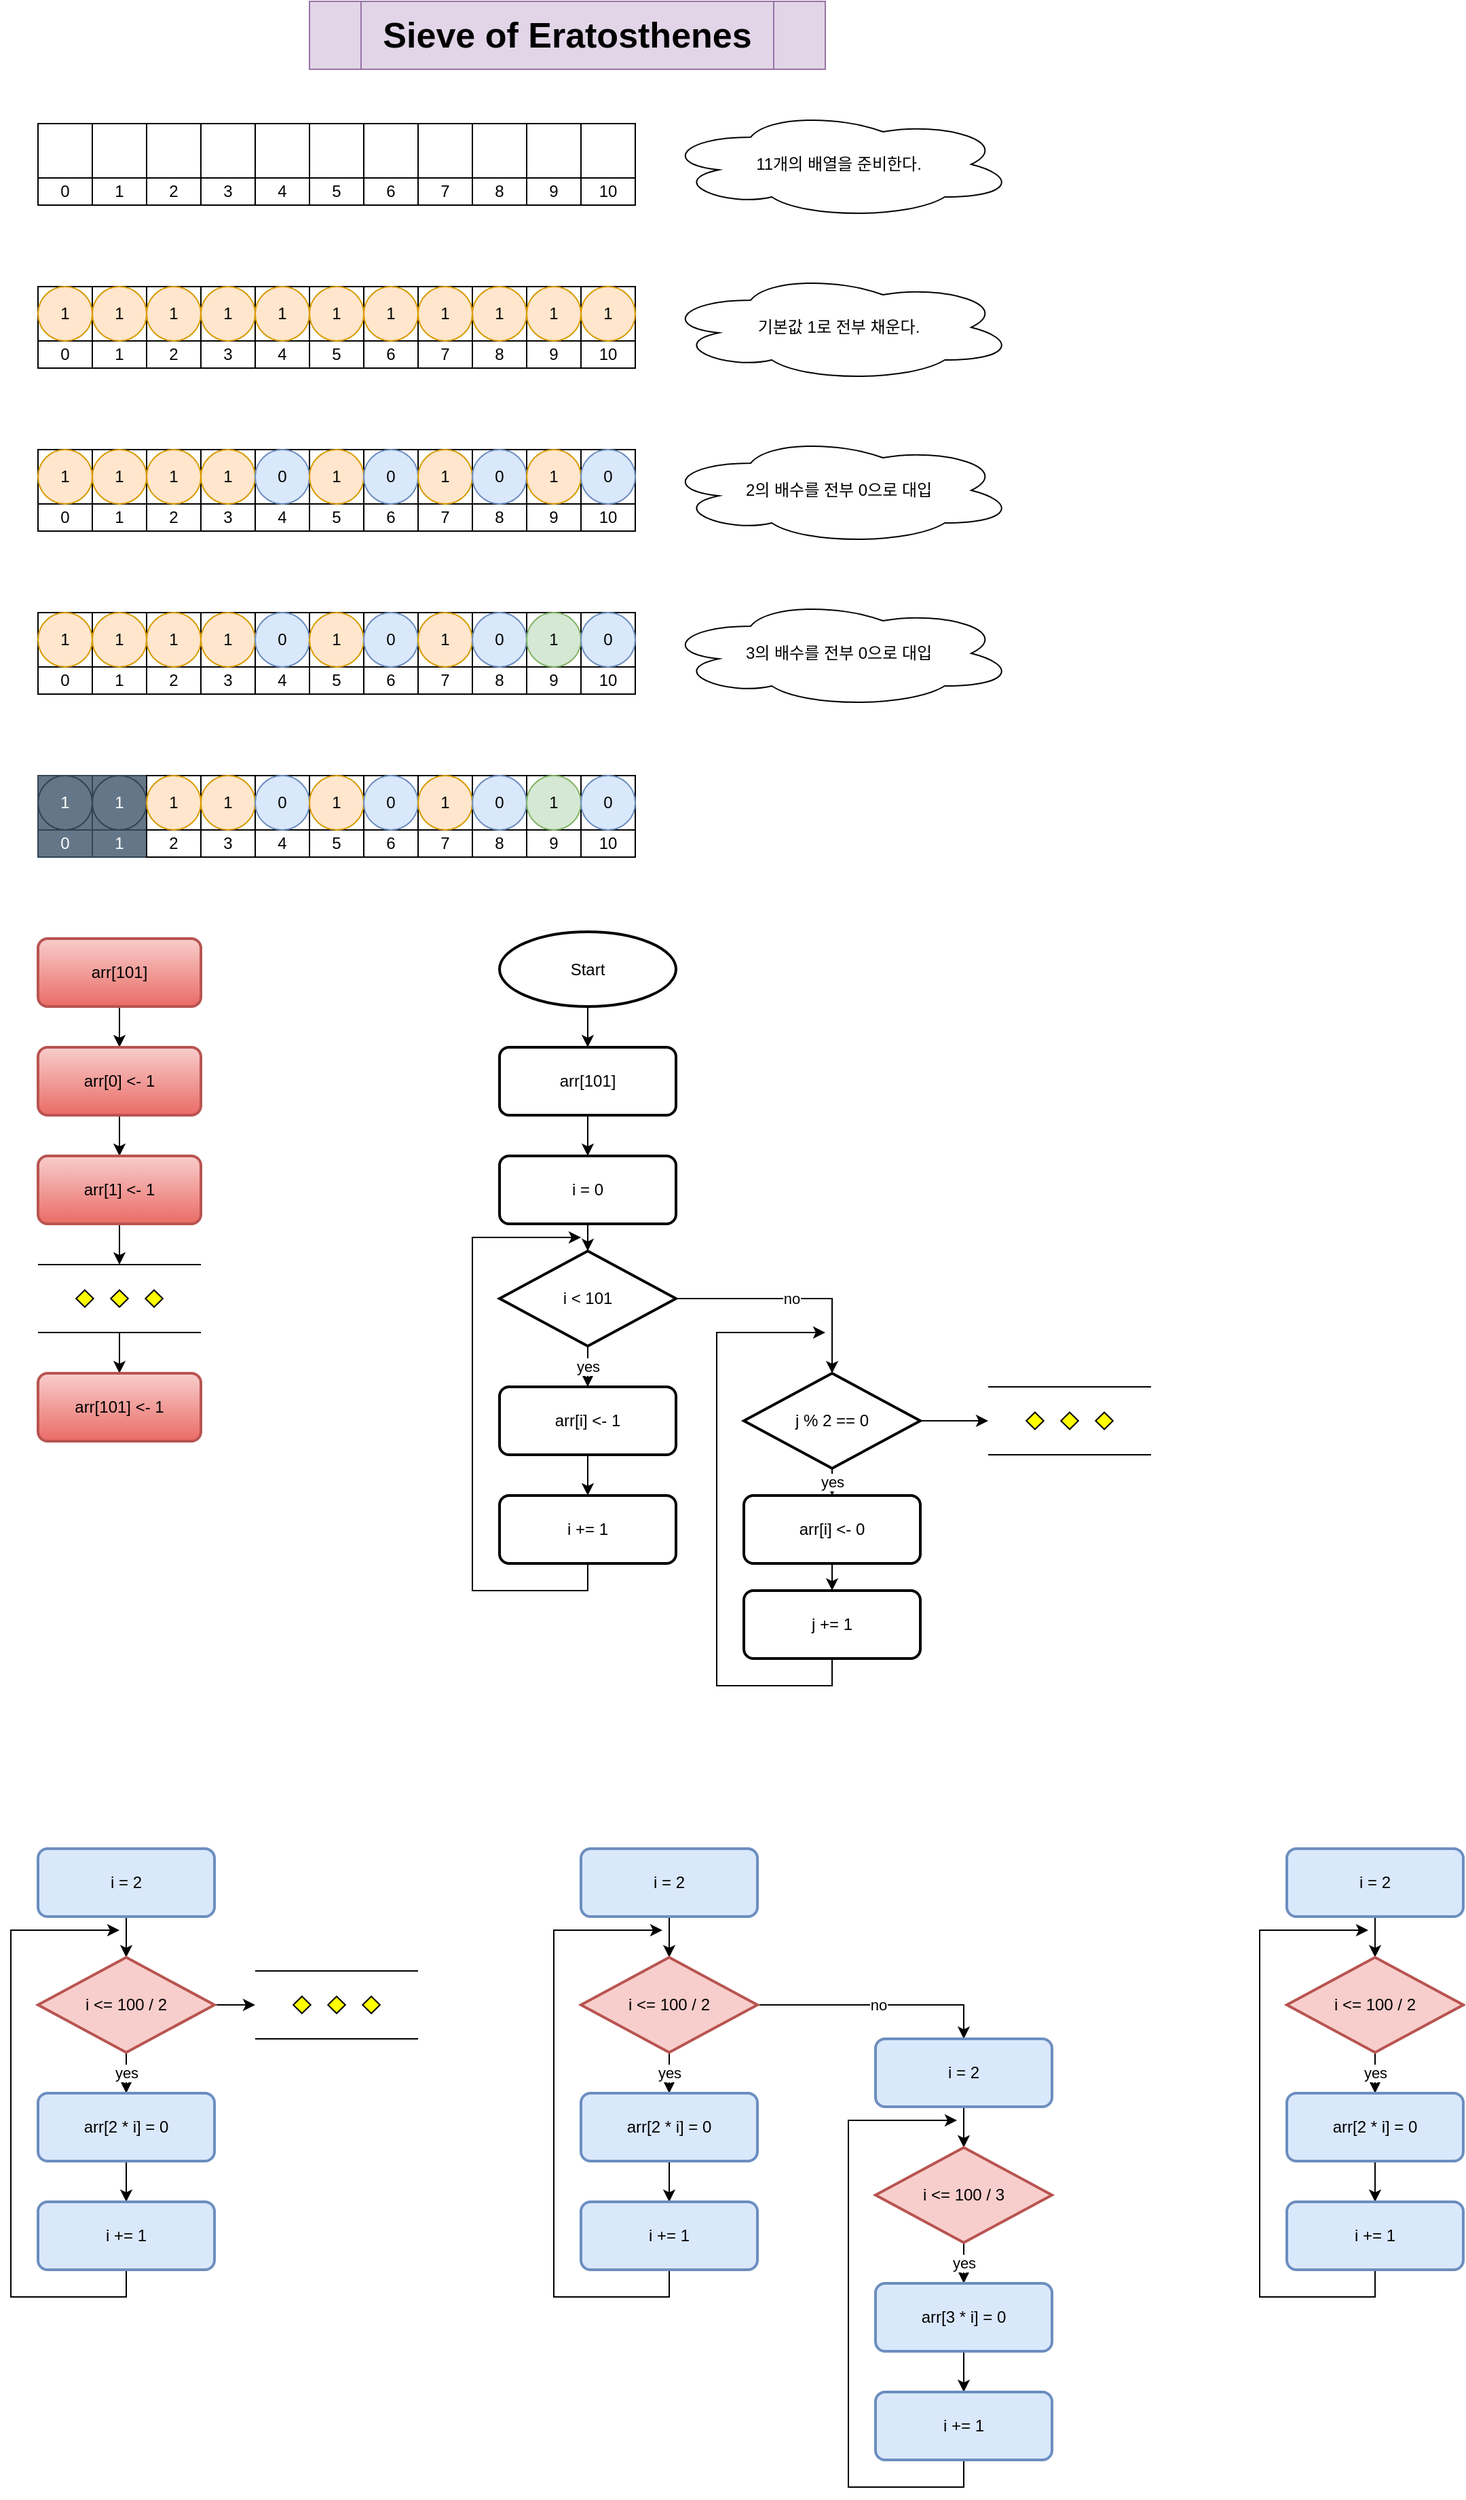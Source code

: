 <mxfile version="13.9.9" type="device"><diagram id="VIHYgK6AZDCqvZRYGjN4" name="페이지-1"><mxGraphModel dx="1086" dy="806" grid="1" gridSize="10" guides="1" tooltips="1" connect="1" arrows="1" fold="1" page="1" pageScale="1" pageWidth="827" pageHeight="1169" math="0" shadow="0"><root><mxCell id="0"/><mxCell id="1" parent="0"/><mxCell id="qCSd7nlvU37HvuMlZ5gR-1" value="" style="whiteSpace=wrap;html=1;aspect=fixed;rounded=0;sketch=0;" vertex="1" parent="1"><mxGeometry x="80" y="240" width="40" height="40" as="geometry"/></mxCell><mxCell id="qCSd7nlvU37HvuMlZ5gR-2" value="" style="whiteSpace=wrap;html=1;aspect=fixed;rounded=0;sketch=0;" vertex="1" parent="1"><mxGeometry x="120" y="240" width="40" height="40" as="geometry"/></mxCell><mxCell id="qCSd7nlvU37HvuMlZ5gR-3" value="" style="whiteSpace=wrap;html=1;aspect=fixed;rounded=0;sketch=0;" vertex="1" parent="1"><mxGeometry x="160" y="240" width="40" height="40" as="geometry"/></mxCell><mxCell id="qCSd7nlvU37HvuMlZ5gR-4" value="" style="whiteSpace=wrap;html=1;aspect=fixed;rounded=0;sketch=0;" vertex="1" parent="1"><mxGeometry x="200" y="240" width="40" height="40" as="geometry"/></mxCell><mxCell id="qCSd7nlvU37HvuMlZ5gR-5" value="" style="whiteSpace=wrap;html=1;aspect=fixed;rounded=0;sketch=0;" vertex="1" parent="1"><mxGeometry x="240" y="240" width="40" height="40" as="geometry"/></mxCell><mxCell id="qCSd7nlvU37HvuMlZ5gR-6" value="0" style="rounded=0;whiteSpace=wrap;html=1;sketch=0;" vertex="1" parent="1"><mxGeometry x="80" y="280" width="40" height="20" as="geometry"/></mxCell><mxCell id="qCSd7nlvU37HvuMlZ5gR-7" value="1" style="rounded=0;whiteSpace=wrap;html=1;sketch=0;" vertex="1" parent="1"><mxGeometry x="120" y="280" width="40" height="20" as="geometry"/></mxCell><mxCell id="qCSd7nlvU37HvuMlZ5gR-8" value="2" style="rounded=0;whiteSpace=wrap;html=1;sketch=0;" vertex="1" parent="1"><mxGeometry x="160" y="280" width="40" height="20" as="geometry"/></mxCell><mxCell id="qCSd7nlvU37HvuMlZ5gR-9" value="3" style="rounded=0;whiteSpace=wrap;html=1;sketch=0;" vertex="1" parent="1"><mxGeometry x="200" y="280" width="40" height="20" as="geometry"/></mxCell><mxCell id="qCSd7nlvU37HvuMlZ5gR-10" value="4" style="rounded=0;whiteSpace=wrap;html=1;sketch=0;" vertex="1" parent="1"><mxGeometry x="240" y="280" width="40" height="20" as="geometry"/></mxCell><mxCell id="qCSd7nlvU37HvuMlZ5gR-16" value="Sieve of Eratosthenes" style="shape=process;whiteSpace=wrap;html=1;backgroundOutline=1;fontStyle=1;fontSize=26;fillColor=#e1d5e7;strokeColor=#9673a6;" vertex="1" parent="1"><mxGeometry x="280" y="30" width="380" height="50" as="geometry"/></mxCell><mxCell id="qCSd7nlvU37HvuMlZ5gR-17" value="" style="whiteSpace=wrap;html=1;aspect=fixed;rounded=0;sketch=0;" vertex="1" parent="1"><mxGeometry x="280" y="240" width="40" height="40" as="geometry"/></mxCell><mxCell id="qCSd7nlvU37HvuMlZ5gR-18" value="" style="whiteSpace=wrap;html=1;aspect=fixed;rounded=0;sketch=0;" vertex="1" parent="1"><mxGeometry x="320" y="240" width="40" height="40" as="geometry"/></mxCell><mxCell id="qCSd7nlvU37HvuMlZ5gR-19" value="5" style="rounded=0;whiteSpace=wrap;html=1;sketch=0;" vertex="1" parent="1"><mxGeometry x="280" y="280" width="40" height="20" as="geometry"/></mxCell><mxCell id="qCSd7nlvU37HvuMlZ5gR-20" value="6" style="rounded=0;whiteSpace=wrap;html=1;sketch=0;" vertex="1" parent="1"><mxGeometry x="320" y="280" width="40" height="20" as="geometry"/></mxCell><mxCell id="qCSd7nlvU37HvuMlZ5gR-23" value="" style="whiteSpace=wrap;html=1;aspect=fixed;rounded=0;sketch=0;" vertex="1" parent="1"><mxGeometry x="360" y="240" width="40" height="40" as="geometry"/></mxCell><mxCell id="qCSd7nlvU37HvuMlZ5gR-24" value="" style="whiteSpace=wrap;html=1;aspect=fixed;rounded=0;sketch=0;" vertex="1" parent="1"><mxGeometry x="400" y="240" width="40" height="40" as="geometry"/></mxCell><mxCell id="qCSd7nlvU37HvuMlZ5gR-25" value="7" style="rounded=0;whiteSpace=wrap;html=1;sketch=0;" vertex="1" parent="1"><mxGeometry x="360" y="280" width="40" height="20" as="geometry"/></mxCell><mxCell id="qCSd7nlvU37HvuMlZ5gR-26" value="8" style="rounded=0;whiteSpace=wrap;html=1;sketch=0;" vertex="1" parent="1"><mxGeometry x="400" y="280" width="40" height="20" as="geometry"/></mxCell><mxCell id="qCSd7nlvU37HvuMlZ5gR-29" value="" style="whiteSpace=wrap;html=1;aspect=fixed;rounded=0;sketch=0;" vertex="1" parent="1"><mxGeometry x="440" y="240" width="40" height="40" as="geometry"/></mxCell><mxCell id="qCSd7nlvU37HvuMlZ5gR-30" value="" style="whiteSpace=wrap;html=1;aspect=fixed;rounded=0;sketch=0;" vertex="1" parent="1"><mxGeometry x="480" y="240" width="40" height="40" as="geometry"/></mxCell><mxCell id="qCSd7nlvU37HvuMlZ5gR-31" value="9" style="rounded=0;whiteSpace=wrap;html=1;sketch=0;" vertex="1" parent="1"><mxGeometry x="440" y="280" width="40" height="20" as="geometry"/></mxCell><mxCell id="qCSd7nlvU37HvuMlZ5gR-32" value="10" style="rounded=0;whiteSpace=wrap;html=1;sketch=0;" vertex="1" parent="1"><mxGeometry x="480" y="280" width="40" height="20" as="geometry"/></mxCell><mxCell id="qCSd7nlvU37HvuMlZ5gR-34" value="1" style="ellipse;whiteSpace=wrap;html=1;aspect=fixed;rounded=0;sketch=0;fillColor=#ffe6cc;strokeColor=#d79b00;" vertex="1" parent="1"><mxGeometry x="80" y="240" width="40" height="40" as="geometry"/></mxCell><mxCell id="qCSd7nlvU37HvuMlZ5gR-35" value="1" style="ellipse;whiteSpace=wrap;html=1;aspect=fixed;rounded=0;sketch=0;fillColor=#ffe6cc;strokeColor=#d79b00;" vertex="1" parent="1"><mxGeometry x="120" y="240" width="40" height="40" as="geometry"/></mxCell><mxCell id="qCSd7nlvU37HvuMlZ5gR-36" value="1" style="ellipse;whiteSpace=wrap;html=1;aspect=fixed;rounded=0;sketch=0;fillColor=#ffe6cc;strokeColor=#d79b00;" vertex="1" parent="1"><mxGeometry x="160" y="240" width="40" height="40" as="geometry"/></mxCell><mxCell id="qCSd7nlvU37HvuMlZ5gR-37" value="1" style="ellipse;whiteSpace=wrap;html=1;aspect=fixed;rounded=0;sketch=0;fillColor=#ffe6cc;strokeColor=#d79b00;" vertex="1" parent="1"><mxGeometry x="200" y="240" width="40" height="40" as="geometry"/></mxCell><mxCell id="qCSd7nlvU37HvuMlZ5gR-42" value="1" style="ellipse;whiteSpace=wrap;html=1;aspect=fixed;rounded=0;sketch=0;fillColor=#ffe6cc;strokeColor=#d79b00;" vertex="1" parent="1"><mxGeometry x="240" y="240" width="40" height="40" as="geometry"/></mxCell><mxCell id="qCSd7nlvU37HvuMlZ5gR-43" value="1" style="ellipse;whiteSpace=wrap;html=1;aspect=fixed;rounded=0;sketch=0;fillColor=#ffe6cc;strokeColor=#d79b00;" vertex="1" parent="1"><mxGeometry x="280" y="240" width="40" height="40" as="geometry"/></mxCell><mxCell id="qCSd7nlvU37HvuMlZ5gR-44" value="1" style="ellipse;whiteSpace=wrap;html=1;aspect=fixed;rounded=0;sketch=0;fillColor=#ffe6cc;strokeColor=#d79b00;" vertex="1" parent="1"><mxGeometry x="320" y="240" width="40" height="40" as="geometry"/></mxCell><mxCell id="qCSd7nlvU37HvuMlZ5gR-45" value="1" style="ellipse;whiteSpace=wrap;html=1;aspect=fixed;rounded=0;sketch=0;fillColor=#ffe6cc;strokeColor=#d79b00;" vertex="1" parent="1"><mxGeometry x="360" y="240" width="40" height="40" as="geometry"/></mxCell><mxCell id="qCSd7nlvU37HvuMlZ5gR-46" value="1" style="ellipse;whiteSpace=wrap;html=1;aspect=fixed;rounded=0;sketch=0;fillColor=#ffe6cc;strokeColor=#d79b00;" vertex="1" parent="1"><mxGeometry x="400" y="240" width="40" height="40" as="geometry"/></mxCell><mxCell id="qCSd7nlvU37HvuMlZ5gR-47" value="1" style="ellipse;whiteSpace=wrap;html=1;aspect=fixed;rounded=0;sketch=0;fillColor=#ffe6cc;strokeColor=#d79b00;" vertex="1" parent="1"><mxGeometry x="440" y="240" width="40" height="40" as="geometry"/></mxCell><mxCell id="qCSd7nlvU37HvuMlZ5gR-48" value="1" style="ellipse;whiteSpace=wrap;html=1;aspect=fixed;rounded=0;sketch=0;fillColor=#ffe6cc;strokeColor=#d79b00;" vertex="1" parent="1"><mxGeometry x="480" y="240" width="40" height="40" as="geometry"/></mxCell><mxCell id="qCSd7nlvU37HvuMlZ5gR-82" value="" style="group" vertex="1" connectable="0" parent="1"><mxGeometry x="80" y="120" width="440" height="60" as="geometry"/></mxCell><mxCell id="qCSd7nlvU37HvuMlZ5gR-60" value="" style="whiteSpace=wrap;html=1;aspect=fixed;rounded=0;sketch=0;" vertex="1" parent="qCSd7nlvU37HvuMlZ5gR-82"><mxGeometry width="40" height="40" as="geometry"/></mxCell><mxCell id="qCSd7nlvU37HvuMlZ5gR-61" value="" style="whiteSpace=wrap;html=1;aspect=fixed;rounded=0;sketch=0;" vertex="1" parent="qCSd7nlvU37HvuMlZ5gR-82"><mxGeometry x="40" width="40" height="40" as="geometry"/></mxCell><mxCell id="qCSd7nlvU37HvuMlZ5gR-62" value="" style="whiteSpace=wrap;html=1;aspect=fixed;rounded=0;sketch=0;" vertex="1" parent="qCSd7nlvU37HvuMlZ5gR-82"><mxGeometry x="80" width="40" height="40" as="geometry"/></mxCell><mxCell id="qCSd7nlvU37HvuMlZ5gR-63" value="" style="whiteSpace=wrap;html=1;aspect=fixed;rounded=0;sketch=0;" vertex="1" parent="qCSd7nlvU37HvuMlZ5gR-82"><mxGeometry x="120" width="40" height="40" as="geometry"/></mxCell><mxCell id="qCSd7nlvU37HvuMlZ5gR-64" value="" style="whiteSpace=wrap;html=1;aspect=fixed;rounded=0;sketch=0;" vertex="1" parent="qCSd7nlvU37HvuMlZ5gR-82"><mxGeometry x="160" width="40" height="40" as="geometry"/></mxCell><mxCell id="qCSd7nlvU37HvuMlZ5gR-65" value="0" style="rounded=0;whiteSpace=wrap;html=1;sketch=0;" vertex="1" parent="qCSd7nlvU37HvuMlZ5gR-82"><mxGeometry y="40" width="40" height="20" as="geometry"/></mxCell><mxCell id="qCSd7nlvU37HvuMlZ5gR-66" value="1" style="rounded=0;whiteSpace=wrap;html=1;sketch=0;" vertex="1" parent="qCSd7nlvU37HvuMlZ5gR-82"><mxGeometry x="40" y="40" width="40" height="20" as="geometry"/></mxCell><mxCell id="qCSd7nlvU37HvuMlZ5gR-67" value="2" style="rounded=0;whiteSpace=wrap;html=1;sketch=0;" vertex="1" parent="qCSd7nlvU37HvuMlZ5gR-82"><mxGeometry x="80" y="40" width="40" height="20" as="geometry"/></mxCell><mxCell id="qCSd7nlvU37HvuMlZ5gR-68" value="3" style="rounded=0;whiteSpace=wrap;html=1;sketch=0;" vertex="1" parent="qCSd7nlvU37HvuMlZ5gR-82"><mxGeometry x="120" y="40" width="40" height="20" as="geometry"/></mxCell><mxCell id="qCSd7nlvU37HvuMlZ5gR-69" value="4" style="rounded=0;whiteSpace=wrap;html=1;sketch=0;" vertex="1" parent="qCSd7nlvU37HvuMlZ5gR-82"><mxGeometry x="160" y="40" width="40" height="20" as="geometry"/></mxCell><mxCell id="qCSd7nlvU37HvuMlZ5gR-70" value="" style="whiteSpace=wrap;html=1;aspect=fixed;rounded=0;sketch=0;" vertex="1" parent="qCSd7nlvU37HvuMlZ5gR-82"><mxGeometry x="200" width="40" height="40" as="geometry"/></mxCell><mxCell id="qCSd7nlvU37HvuMlZ5gR-71" value="" style="whiteSpace=wrap;html=1;aspect=fixed;rounded=0;sketch=0;" vertex="1" parent="qCSd7nlvU37HvuMlZ5gR-82"><mxGeometry x="240" width="40" height="40" as="geometry"/></mxCell><mxCell id="qCSd7nlvU37HvuMlZ5gR-72" value="5" style="rounded=0;whiteSpace=wrap;html=1;sketch=0;" vertex="1" parent="qCSd7nlvU37HvuMlZ5gR-82"><mxGeometry x="200" y="40" width="40" height="20" as="geometry"/></mxCell><mxCell id="qCSd7nlvU37HvuMlZ5gR-73" value="6" style="rounded=0;whiteSpace=wrap;html=1;sketch=0;" vertex="1" parent="qCSd7nlvU37HvuMlZ5gR-82"><mxGeometry x="240" y="40" width="40" height="20" as="geometry"/></mxCell><mxCell id="qCSd7nlvU37HvuMlZ5gR-74" value="" style="whiteSpace=wrap;html=1;aspect=fixed;rounded=0;sketch=0;" vertex="1" parent="qCSd7nlvU37HvuMlZ5gR-82"><mxGeometry x="280" width="40" height="40" as="geometry"/></mxCell><mxCell id="qCSd7nlvU37HvuMlZ5gR-75" value="" style="whiteSpace=wrap;html=1;aspect=fixed;rounded=0;sketch=0;" vertex="1" parent="qCSd7nlvU37HvuMlZ5gR-82"><mxGeometry x="320" width="40" height="40" as="geometry"/></mxCell><mxCell id="qCSd7nlvU37HvuMlZ5gR-76" value="7" style="rounded=0;whiteSpace=wrap;html=1;sketch=0;" vertex="1" parent="qCSd7nlvU37HvuMlZ5gR-82"><mxGeometry x="280" y="40" width="40" height="20" as="geometry"/></mxCell><mxCell id="qCSd7nlvU37HvuMlZ5gR-77" value="8" style="rounded=0;whiteSpace=wrap;html=1;sketch=0;" vertex="1" parent="qCSd7nlvU37HvuMlZ5gR-82"><mxGeometry x="320" y="40" width="40" height="20" as="geometry"/></mxCell><mxCell id="qCSd7nlvU37HvuMlZ5gR-78" value="" style="whiteSpace=wrap;html=1;aspect=fixed;rounded=0;sketch=0;" vertex="1" parent="qCSd7nlvU37HvuMlZ5gR-82"><mxGeometry x="360" width="40" height="40" as="geometry"/></mxCell><mxCell id="qCSd7nlvU37HvuMlZ5gR-79" value="" style="whiteSpace=wrap;html=1;aspect=fixed;rounded=0;sketch=0;" vertex="1" parent="qCSd7nlvU37HvuMlZ5gR-82"><mxGeometry x="400" width="40" height="40" as="geometry"/></mxCell><mxCell id="qCSd7nlvU37HvuMlZ5gR-80" value="9" style="rounded=0;whiteSpace=wrap;html=1;sketch=0;" vertex="1" parent="qCSd7nlvU37HvuMlZ5gR-82"><mxGeometry x="360" y="40" width="40" height="20" as="geometry"/></mxCell><mxCell id="qCSd7nlvU37HvuMlZ5gR-81" value="10" style="rounded=0;whiteSpace=wrap;html=1;sketch=0;" vertex="1" parent="qCSd7nlvU37HvuMlZ5gR-82"><mxGeometry x="400" y="40" width="40" height="20" as="geometry"/></mxCell><mxCell id="qCSd7nlvU37HvuMlZ5gR-83" value="" style="whiteSpace=wrap;html=1;aspect=fixed;rounded=0;sketch=0;" vertex="1" parent="1"><mxGeometry x="80" y="360" width="40" height="40" as="geometry"/></mxCell><mxCell id="qCSd7nlvU37HvuMlZ5gR-84" value="" style="whiteSpace=wrap;html=1;aspect=fixed;rounded=0;sketch=0;" vertex="1" parent="1"><mxGeometry x="120" y="360" width="40" height="40" as="geometry"/></mxCell><mxCell id="qCSd7nlvU37HvuMlZ5gR-85" value="" style="whiteSpace=wrap;html=1;aspect=fixed;rounded=0;sketch=0;" vertex="1" parent="1"><mxGeometry x="160" y="360" width="40" height="40" as="geometry"/></mxCell><mxCell id="qCSd7nlvU37HvuMlZ5gR-86" value="" style="whiteSpace=wrap;html=1;aspect=fixed;rounded=0;sketch=0;" vertex="1" parent="1"><mxGeometry x="200" y="360" width="40" height="40" as="geometry"/></mxCell><mxCell id="qCSd7nlvU37HvuMlZ5gR-87" value="" style="whiteSpace=wrap;html=1;aspect=fixed;rounded=0;sketch=0;" vertex="1" parent="1"><mxGeometry x="240" y="360" width="40" height="40" as="geometry"/></mxCell><mxCell id="qCSd7nlvU37HvuMlZ5gR-88" value="0" style="rounded=0;whiteSpace=wrap;html=1;sketch=0;" vertex="1" parent="1"><mxGeometry x="80" y="400" width="40" height="20" as="geometry"/></mxCell><mxCell id="qCSd7nlvU37HvuMlZ5gR-89" value="1" style="rounded=0;whiteSpace=wrap;html=1;sketch=0;" vertex="1" parent="1"><mxGeometry x="120" y="400" width="40" height="20" as="geometry"/></mxCell><mxCell id="qCSd7nlvU37HvuMlZ5gR-90" value="2" style="rounded=0;whiteSpace=wrap;html=1;sketch=0;" vertex="1" parent="1"><mxGeometry x="160" y="400" width="40" height="20" as="geometry"/></mxCell><mxCell id="qCSd7nlvU37HvuMlZ5gR-91" value="3" style="rounded=0;whiteSpace=wrap;html=1;sketch=0;" vertex="1" parent="1"><mxGeometry x="200" y="400" width="40" height="20" as="geometry"/></mxCell><mxCell id="qCSd7nlvU37HvuMlZ5gR-92" value="4" style="rounded=0;whiteSpace=wrap;html=1;sketch=0;" vertex="1" parent="1"><mxGeometry x="240" y="400" width="40" height="20" as="geometry"/></mxCell><mxCell id="qCSd7nlvU37HvuMlZ5gR-93" value="" style="whiteSpace=wrap;html=1;aspect=fixed;rounded=0;sketch=0;" vertex="1" parent="1"><mxGeometry x="280" y="360" width="40" height="40" as="geometry"/></mxCell><mxCell id="qCSd7nlvU37HvuMlZ5gR-94" value="" style="whiteSpace=wrap;html=1;aspect=fixed;rounded=0;sketch=0;" vertex="1" parent="1"><mxGeometry x="320" y="360" width="40" height="40" as="geometry"/></mxCell><mxCell id="qCSd7nlvU37HvuMlZ5gR-95" value="5" style="rounded=0;whiteSpace=wrap;html=1;sketch=0;" vertex="1" parent="1"><mxGeometry x="280" y="400" width="40" height="20" as="geometry"/></mxCell><mxCell id="qCSd7nlvU37HvuMlZ5gR-96" value="6" style="rounded=0;whiteSpace=wrap;html=1;sketch=0;" vertex="1" parent="1"><mxGeometry x="320" y="400" width="40" height="20" as="geometry"/></mxCell><mxCell id="qCSd7nlvU37HvuMlZ5gR-97" value="" style="whiteSpace=wrap;html=1;aspect=fixed;rounded=0;sketch=0;" vertex="1" parent="1"><mxGeometry x="360" y="360" width="40" height="40" as="geometry"/></mxCell><mxCell id="qCSd7nlvU37HvuMlZ5gR-98" value="" style="whiteSpace=wrap;html=1;aspect=fixed;rounded=0;sketch=0;" vertex="1" parent="1"><mxGeometry x="400" y="360" width="40" height="40" as="geometry"/></mxCell><mxCell id="qCSd7nlvU37HvuMlZ5gR-99" value="7" style="rounded=0;whiteSpace=wrap;html=1;sketch=0;" vertex="1" parent="1"><mxGeometry x="360" y="400" width="40" height="20" as="geometry"/></mxCell><mxCell id="qCSd7nlvU37HvuMlZ5gR-100" value="8" style="rounded=0;whiteSpace=wrap;html=1;sketch=0;" vertex="1" parent="1"><mxGeometry x="400" y="400" width="40" height="20" as="geometry"/></mxCell><mxCell id="qCSd7nlvU37HvuMlZ5gR-101" value="" style="whiteSpace=wrap;html=1;aspect=fixed;rounded=0;sketch=0;" vertex="1" parent="1"><mxGeometry x="440" y="360" width="40" height="40" as="geometry"/></mxCell><mxCell id="qCSd7nlvU37HvuMlZ5gR-102" value="" style="whiteSpace=wrap;html=1;aspect=fixed;rounded=0;sketch=0;" vertex="1" parent="1"><mxGeometry x="480" y="360" width="40" height="40" as="geometry"/></mxCell><mxCell id="qCSd7nlvU37HvuMlZ5gR-103" value="9" style="rounded=0;whiteSpace=wrap;html=1;sketch=0;" vertex="1" parent="1"><mxGeometry x="440" y="400" width="40" height="20" as="geometry"/></mxCell><mxCell id="qCSd7nlvU37HvuMlZ5gR-104" value="10" style="rounded=0;whiteSpace=wrap;html=1;sketch=0;" vertex="1" parent="1"><mxGeometry x="480" y="400" width="40" height="20" as="geometry"/></mxCell><mxCell id="qCSd7nlvU37HvuMlZ5gR-105" value="1" style="ellipse;whiteSpace=wrap;html=1;aspect=fixed;rounded=0;sketch=0;fillColor=#ffe6cc;strokeColor=#d79b00;" vertex="1" parent="1"><mxGeometry x="80" y="360" width="40" height="40" as="geometry"/></mxCell><mxCell id="qCSd7nlvU37HvuMlZ5gR-106" value="1" style="ellipse;whiteSpace=wrap;html=1;aspect=fixed;rounded=0;sketch=0;fillColor=#ffe6cc;strokeColor=#d79b00;" vertex="1" parent="1"><mxGeometry x="120" y="360" width="40" height="40" as="geometry"/></mxCell><mxCell id="qCSd7nlvU37HvuMlZ5gR-107" value="1" style="ellipse;whiteSpace=wrap;html=1;aspect=fixed;rounded=0;sketch=0;fillColor=#ffe6cc;strokeColor=#d79b00;" vertex="1" parent="1"><mxGeometry x="160" y="360" width="40" height="40" as="geometry"/></mxCell><mxCell id="qCSd7nlvU37HvuMlZ5gR-108" value="1" style="ellipse;whiteSpace=wrap;html=1;aspect=fixed;rounded=0;sketch=0;fillColor=#ffe6cc;strokeColor=#d79b00;" vertex="1" parent="1"><mxGeometry x="200" y="360" width="40" height="40" as="geometry"/></mxCell><mxCell id="qCSd7nlvU37HvuMlZ5gR-109" value="0" style="ellipse;whiteSpace=wrap;html=1;aspect=fixed;rounded=0;sketch=0;fillColor=#dae8fc;strokeColor=#6c8ebf;" vertex="1" parent="1"><mxGeometry x="240" y="360" width="40" height="40" as="geometry"/></mxCell><mxCell id="qCSd7nlvU37HvuMlZ5gR-110" value="1" style="ellipse;whiteSpace=wrap;html=1;aspect=fixed;rounded=0;sketch=0;fillColor=#ffe6cc;strokeColor=#d79b00;" vertex="1" parent="1"><mxGeometry x="280" y="360" width="40" height="40" as="geometry"/></mxCell><mxCell id="qCSd7nlvU37HvuMlZ5gR-111" value="0" style="ellipse;whiteSpace=wrap;html=1;aspect=fixed;rounded=0;sketch=0;fillColor=#dae8fc;strokeColor=#6c8ebf;" vertex="1" parent="1"><mxGeometry x="320" y="360" width="40" height="40" as="geometry"/></mxCell><mxCell id="qCSd7nlvU37HvuMlZ5gR-112" value="1" style="ellipse;whiteSpace=wrap;html=1;aspect=fixed;rounded=0;sketch=0;fillColor=#ffe6cc;strokeColor=#d79b00;" vertex="1" parent="1"><mxGeometry x="360" y="360" width="40" height="40" as="geometry"/></mxCell><mxCell id="qCSd7nlvU37HvuMlZ5gR-113" value="0" style="ellipse;whiteSpace=wrap;html=1;aspect=fixed;rounded=0;sketch=0;fillColor=#dae8fc;strokeColor=#6c8ebf;" vertex="1" parent="1"><mxGeometry x="400" y="360" width="40" height="40" as="geometry"/></mxCell><mxCell id="qCSd7nlvU37HvuMlZ5gR-114" value="1" style="ellipse;whiteSpace=wrap;html=1;aspect=fixed;rounded=0;sketch=0;fillColor=#ffe6cc;strokeColor=#d79b00;" vertex="1" parent="1"><mxGeometry x="440" y="360" width="40" height="40" as="geometry"/></mxCell><mxCell id="qCSd7nlvU37HvuMlZ5gR-115" value="0" style="ellipse;whiteSpace=wrap;html=1;aspect=fixed;rounded=0;sketch=0;fillColor=#dae8fc;strokeColor=#6c8ebf;" vertex="1" parent="1"><mxGeometry x="480" y="360" width="40" height="40" as="geometry"/></mxCell><mxCell id="qCSd7nlvU37HvuMlZ5gR-149" value="" style="whiteSpace=wrap;html=1;aspect=fixed;rounded=0;sketch=0;" vertex="1" parent="1"><mxGeometry x="80" y="480" width="40" height="40" as="geometry"/></mxCell><mxCell id="qCSd7nlvU37HvuMlZ5gR-150" value="" style="whiteSpace=wrap;html=1;aspect=fixed;rounded=0;sketch=0;" vertex="1" parent="1"><mxGeometry x="120" y="480" width="40" height="40" as="geometry"/></mxCell><mxCell id="qCSd7nlvU37HvuMlZ5gR-151" value="" style="whiteSpace=wrap;html=1;aspect=fixed;rounded=0;sketch=0;" vertex="1" parent="1"><mxGeometry x="160" y="480" width="40" height="40" as="geometry"/></mxCell><mxCell id="qCSd7nlvU37HvuMlZ5gR-152" value="" style="whiteSpace=wrap;html=1;aspect=fixed;rounded=0;sketch=0;" vertex="1" parent="1"><mxGeometry x="200" y="480" width="40" height="40" as="geometry"/></mxCell><mxCell id="qCSd7nlvU37HvuMlZ5gR-153" value="" style="whiteSpace=wrap;html=1;aspect=fixed;rounded=0;sketch=0;" vertex="1" parent="1"><mxGeometry x="240" y="480" width="40" height="40" as="geometry"/></mxCell><mxCell id="qCSd7nlvU37HvuMlZ5gR-154" value="0" style="rounded=0;whiteSpace=wrap;html=1;sketch=0;" vertex="1" parent="1"><mxGeometry x="80" y="520" width="40" height="20" as="geometry"/></mxCell><mxCell id="qCSd7nlvU37HvuMlZ5gR-155" value="1" style="rounded=0;whiteSpace=wrap;html=1;sketch=0;" vertex="1" parent="1"><mxGeometry x="120" y="520" width="40" height="20" as="geometry"/></mxCell><mxCell id="qCSd7nlvU37HvuMlZ5gR-156" value="2" style="rounded=0;whiteSpace=wrap;html=1;sketch=0;" vertex="1" parent="1"><mxGeometry x="160" y="520" width="40" height="20" as="geometry"/></mxCell><mxCell id="qCSd7nlvU37HvuMlZ5gR-157" value="3" style="rounded=0;whiteSpace=wrap;html=1;sketch=0;" vertex="1" parent="1"><mxGeometry x="200" y="520" width="40" height="20" as="geometry"/></mxCell><mxCell id="qCSd7nlvU37HvuMlZ5gR-158" value="4" style="rounded=0;whiteSpace=wrap;html=1;sketch=0;" vertex="1" parent="1"><mxGeometry x="240" y="520" width="40" height="20" as="geometry"/></mxCell><mxCell id="qCSd7nlvU37HvuMlZ5gR-159" value="" style="whiteSpace=wrap;html=1;aspect=fixed;rounded=0;sketch=0;" vertex="1" parent="1"><mxGeometry x="280" y="480" width="40" height="40" as="geometry"/></mxCell><mxCell id="qCSd7nlvU37HvuMlZ5gR-160" value="" style="whiteSpace=wrap;html=1;aspect=fixed;rounded=0;sketch=0;" vertex="1" parent="1"><mxGeometry x="320" y="480" width="40" height="40" as="geometry"/></mxCell><mxCell id="qCSd7nlvU37HvuMlZ5gR-161" value="5" style="rounded=0;whiteSpace=wrap;html=1;sketch=0;" vertex="1" parent="1"><mxGeometry x="280" y="520" width="40" height="20" as="geometry"/></mxCell><mxCell id="qCSd7nlvU37HvuMlZ5gR-162" value="6" style="rounded=0;whiteSpace=wrap;html=1;sketch=0;" vertex="1" parent="1"><mxGeometry x="320" y="520" width="40" height="20" as="geometry"/></mxCell><mxCell id="qCSd7nlvU37HvuMlZ5gR-163" value="" style="whiteSpace=wrap;html=1;aspect=fixed;rounded=0;sketch=0;" vertex="1" parent="1"><mxGeometry x="360" y="480" width="40" height="40" as="geometry"/></mxCell><mxCell id="qCSd7nlvU37HvuMlZ5gR-164" value="" style="whiteSpace=wrap;html=1;aspect=fixed;rounded=0;sketch=0;" vertex="1" parent="1"><mxGeometry x="400" y="480" width="40" height="40" as="geometry"/></mxCell><mxCell id="qCSd7nlvU37HvuMlZ5gR-165" value="7" style="rounded=0;whiteSpace=wrap;html=1;sketch=0;" vertex="1" parent="1"><mxGeometry x="360" y="520" width="40" height="20" as="geometry"/></mxCell><mxCell id="qCSd7nlvU37HvuMlZ5gR-166" value="8" style="rounded=0;whiteSpace=wrap;html=1;sketch=0;" vertex="1" parent="1"><mxGeometry x="400" y="520" width="40" height="20" as="geometry"/></mxCell><mxCell id="qCSd7nlvU37HvuMlZ5gR-167" value="" style="whiteSpace=wrap;html=1;aspect=fixed;rounded=0;sketch=0;" vertex="1" parent="1"><mxGeometry x="440" y="480" width="40" height="40" as="geometry"/></mxCell><mxCell id="qCSd7nlvU37HvuMlZ5gR-168" value="" style="whiteSpace=wrap;html=1;aspect=fixed;rounded=0;sketch=0;" vertex="1" parent="1"><mxGeometry x="480" y="480" width="40" height="40" as="geometry"/></mxCell><mxCell id="qCSd7nlvU37HvuMlZ5gR-169" value="9" style="rounded=0;whiteSpace=wrap;html=1;sketch=0;" vertex="1" parent="1"><mxGeometry x="440" y="520" width="40" height="20" as="geometry"/></mxCell><mxCell id="qCSd7nlvU37HvuMlZ5gR-170" value="10" style="rounded=0;whiteSpace=wrap;html=1;sketch=0;" vertex="1" parent="1"><mxGeometry x="480" y="520" width="40" height="20" as="geometry"/></mxCell><mxCell id="qCSd7nlvU37HvuMlZ5gR-171" value="1" style="ellipse;whiteSpace=wrap;html=1;aspect=fixed;rounded=0;sketch=0;fillColor=#ffe6cc;strokeColor=#d79b00;" vertex="1" parent="1"><mxGeometry x="80" y="480" width="40" height="40" as="geometry"/></mxCell><mxCell id="qCSd7nlvU37HvuMlZ5gR-172" value="1" style="ellipse;whiteSpace=wrap;html=1;aspect=fixed;rounded=0;sketch=0;fillColor=#ffe6cc;strokeColor=#d79b00;" vertex="1" parent="1"><mxGeometry x="120" y="480" width="40" height="40" as="geometry"/></mxCell><mxCell id="qCSd7nlvU37HvuMlZ5gR-173" value="1" style="ellipse;whiteSpace=wrap;html=1;aspect=fixed;rounded=0;sketch=0;fillColor=#ffe6cc;strokeColor=#d79b00;" vertex="1" parent="1"><mxGeometry x="160" y="480" width="40" height="40" as="geometry"/></mxCell><mxCell id="qCSd7nlvU37HvuMlZ5gR-174" value="1" style="ellipse;whiteSpace=wrap;html=1;aspect=fixed;rounded=0;sketch=0;fillColor=#ffe6cc;strokeColor=#d79b00;" vertex="1" parent="1"><mxGeometry x="200" y="480" width="40" height="40" as="geometry"/></mxCell><mxCell id="qCSd7nlvU37HvuMlZ5gR-175" value="0" style="ellipse;whiteSpace=wrap;html=1;aspect=fixed;rounded=0;sketch=0;fillColor=#dae8fc;strokeColor=#6c8ebf;" vertex="1" parent="1"><mxGeometry x="240" y="480" width="40" height="40" as="geometry"/></mxCell><mxCell id="qCSd7nlvU37HvuMlZ5gR-176" value="1" style="ellipse;whiteSpace=wrap;html=1;aspect=fixed;rounded=0;sketch=0;fillColor=#ffe6cc;strokeColor=#d79b00;" vertex="1" parent="1"><mxGeometry x="280" y="480" width="40" height="40" as="geometry"/></mxCell><mxCell id="qCSd7nlvU37HvuMlZ5gR-177" value="0" style="ellipse;whiteSpace=wrap;html=1;aspect=fixed;rounded=0;sketch=0;fillColor=#dae8fc;strokeColor=#6c8ebf;" vertex="1" parent="1"><mxGeometry x="320" y="480" width="40" height="40" as="geometry"/></mxCell><mxCell id="qCSd7nlvU37HvuMlZ5gR-178" value="1" style="ellipse;whiteSpace=wrap;html=1;aspect=fixed;rounded=0;sketch=0;fillColor=#ffe6cc;strokeColor=#d79b00;" vertex="1" parent="1"><mxGeometry x="360" y="480" width="40" height="40" as="geometry"/></mxCell><mxCell id="qCSd7nlvU37HvuMlZ5gR-179" value="0" style="ellipse;whiteSpace=wrap;html=1;aspect=fixed;rounded=0;sketch=0;fillColor=#dae8fc;strokeColor=#6c8ebf;" vertex="1" parent="1"><mxGeometry x="400" y="480" width="40" height="40" as="geometry"/></mxCell><mxCell id="qCSd7nlvU37HvuMlZ5gR-180" value="1" style="ellipse;whiteSpace=wrap;html=1;aspect=fixed;rounded=0;sketch=0;fillColor=#d5e8d4;strokeColor=#82b366;" vertex="1" parent="1"><mxGeometry x="440" y="480" width="40" height="40" as="geometry"/></mxCell><mxCell id="qCSd7nlvU37HvuMlZ5gR-181" value="0" style="ellipse;whiteSpace=wrap;html=1;aspect=fixed;rounded=0;sketch=0;fillColor=#dae8fc;strokeColor=#6c8ebf;" vertex="1" parent="1"><mxGeometry x="480" y="480" width="40" height="40" as="geometry"/></mxCell><mxCell id="qCSd7nlvU37HvuMlZ5gR-182" value="2의 배수를 전부 0으로 대입" style="ellipse;shape=cloud;whiteSpace=wrap;html=1;" vertex="1" parent="1"><mxGeometry x="540" y="350" width="260" height="80" as="geometry"/></mxCell><mxCell id="qCSd7nlvU37HvuMlZ5gR-183" value="3의 배수를 전부 0으로 대입" style="ellipse;shape=cloud;whiteSpace=wrap;html=1;" vertex="1" parent="1"><mxGeometry x="540" y="470" width="260" height="80" as="geometry"/></mxCell><mxCell id="qCSd7nlvU37HvuMlZ5gR-184" value="기본값 1로 전부 채운다." style="ellipse;shape=cloud;whiteSpace=wrap;html=1;" vertex="1" parent="1"><mxGeometry x="540" y="230" width="260" height="80" as="geometry"/></mxCell><mxCell id="qCSd7nlvU37HvuMlZ5gR-185" value="11개의 배열을 준비한다." style="ellipse;shape=cloud;whiteSpace=wrap;html=1;" vertex="1" parent="1"><mxGeometry x="540" y="110" width="260" height="80" as="geometry"/></mxCell><mxCell id="qCSd7nlvU37HvuMlZ5gR-186" value="" style="whiteSpace=wrap;html=1;aspect=fixed;rounded=0;sketch=0;fillColor=#647687;strokeColor=#314354;fontColor=#ffffff;" vertex="1" parent="1"><mxGeometry x="80" y="600" width="40" height="40" as="geometry"/></mxCell><mxCell id="qCSd7nlvU37HvuMlZ5gR-187" value="" style="whiteSpace=wrap;html=1;aspect=fixed;rounded=0;sketch=0;fillColor=#647687;strokeColor=#314354;fontColor=#ffffff;" vertex="1" parent="1"><mxGeometry x="120" y="600" width="40" height="40" as="geometry"/></mxCell><mxCell id="qCSd7nlvU37HvuMlZ5gR-188" value="" style="whiteSpace=wrap;html=1;aspect=fixed;rounded=0;sketch=0;" vertex="1" parent="1"><mxGeometry x="160" y="600" width="40" height="40" as="geometry"/></mxCell><mxCell id="qCSd7nlvU37HvuMlZ5gR-189" value="" style="whiteSpace=wrap;html=1;aspect=fixed;rounded=0;sketch=0;" vertex="1" parent="1"><mxGeometry x="200" y="600" width="40" height="40" as="geometry"/></mxCell><mxCell id="qCSd7nlvU37HvuMlZ5gR-190" value="" style="whiteSpace=wrap;html=1;aspect=fixed;rounded=0;sketch=0;" vertex="1" parent="1"><mxGeometry x="240" y="600" width="40" height="40" as="geometry"/></mxCell><mxCell id="qCSd7nlvU37HvuMlZ5gR-191" value="0" style="rounded=0;whiteSpace=wrap;html=1;sketch=0;fillColor=#647687;strokeColor=#314354;fontColor=#ffffff;" vertex="1" parent="1"><mxGeometry x="80" y="640" width="40" height="20" as="geometry"/></mxCell><mxCell id="qCSd7nlvU37HvuMlZ5gR-192" value="1" style="rounded=0;whiteSpace=wrap;html=1;sketch=0;fillColor=#647687;strokeColor=#314354;fontColor=#ffffff;" vertex="1" parent="1"><mxGeometry x="120" y="640" width="40" height="20" as="geometry"/></mxCell><mxCell id="qCSd7nlvU37HvuMlZ5gR-193" value="2" style="rounded=0;whiteSpace=wrap;html=1;sketch=0;" vertex="1" parent="1"><mxGeometry x="160" y="640" width="40" height="20" as="geometry"/></mxCell><mxCell id="qCSd7nlvU37HvuMlZ5gR-194" value="3" style="rounded=0;whiteSpace=wrap;html=1;sketch=0;" vertex="1" parent="1"><mxGeometry x="200" y="640" width="40" height="20" as="geometry"/></mxCell><mxCell id="qCSd7nlvU37HvuMlZ5gR-195" value="4" style="rounded=0;whiteSpace=wrap;html=1;sketch=0;" vertex="1" parent="1"><mxGeometry x="240" y="640" width="40" height="20" as="geometry"/></mxCell><mxCell id="qCSd7nlvU37HvuMlZ5gR-196" value="" style="whiteSpace=wrap;html=1;aspect=fixed;rounded=0;sketch=0;" vertex="1" parent="1"><mxGeometry x="280" y="600" width="40" height="40" as="geometry"/></mxCell><mxCell id="qCSd7nlvU37HvuMlZ5gR-197" value="" style="whiteSpace=wrap;html=1;aspect=fixed;rounded=0;sketch=0;" vertex="1" parent="1"><mxGeometry x="320" y="600" width="40" height="40" as="geometry"/></mxCell><mxCell id="qCSd7nlvU37HvuMlZ5gR-198" value="5" style="rounded=0;whiteSpace=wrap;html=1;sketch=0;" vertex="1" parent="1"><mxGeometry x="280" y="640" width="40" height="20" as="geometry"/></mxCell><mxCell id="qCSd7nlvU37HvuMlZ5gR-199" value="6" style="rounded=0;whiteSpace=wrap;html=1;sketch=0;" vertex="1" parent="1"><mxGeometry x="320" y="640" width="40" height="20" as="geometry"/></mxCell><mxCell id="qCSd7nlvU37HvuMlZ5gR-200" value="" style="whiteSpace=wrap;html=1;aspect=fixed;rounded=0;sketch=0;" vertex="1" parent="1"><mxGeometry x="360" y="600" width="40" height="40" as="geometry"/></mxCell><mxCell id="qCSd7nlvU37HvuMlZ5gR-201" value="" style="whiteSpace=wrap;html=1;aspect=fixed;rounded=0;sketch=0;" vertex="1" parent="1"><mxGeometry x="400" y="600" width="40" height="40" as="geometry"/></mxCell><mxCell id="qCSd7nlvU37HvuMlZ5gR-202" value="7" style="rounded=0;whiteSpace=wrap;html=1;sketch=0;" vertex="1" parent="1"><mxGeometry x="360" y="640" width="40" height="20" as="geometry"/></mxCell><mxCell id="qCSd7nlvU37HvuMlZ5gR-203" value="8" style="rounded=0;whiteSpace=wrap;html=1;sketch=0;" vertex="1" parent="1"><mxGeometry x="400" y="640" width="40" height="20" as="geometry"/></mxCell><mxCell id="qCSd7nlvU37HvuMlZ5gR-204" value="" style="whiteSpace=wrap;html=1;aspect=fixed;rounded=0;sketch=0;" vertex="1" parent="1"><mxGeometry x="440" y="600" width="40" height="40" as="geometry"/></mxCell><mxCell id="qCSd7nlvU37HvuMlZ5gR-205" value="" style="whiteSpace=wrap;html=1;aspect=fixed;rounded=0;sketch=0;" vertex="1" parent="1"><mxGeometry x="480" y="600" width="40" height="40" as="geometry"/></mxCell><mxCell id="qCSd7nlvU37HvuMlZ5gR-206" value="9" style="rounded=0;whiteSpace=wrap;html=1;sketch=0;" vertex="1" parent="1"><mxGeometry x="440" y="640" width="40" height="20" as="geometry"/></mxCell><mxCell id="qCSd7nlvU37HvuMlZ5gR-207" value="10" style="rounded=0;whiteSpace=wrap;html=1;sketch=0;" vertex="1" parent="1"><mxGeometry x="480" y="640" width="40" height="20" as="geometry"/></mxCell><mxCell id="qCSd7nlvU37HvuMlZ5gR-208" value="1" style="ellipse;whiteSpace=wrap;html=1;aspect=fixed;rounded=0;sketch=0;fillColor=#647687;strokeColor=#314354;fontColor=#ffffff;" vertex="1" parent="1"><mxGeometry x="80" y="600" width="40" height="40" as="geometry"/></mxCell><mxCell id="qCSd7nlvU37HvuMlZ5gR-209" value="1" style="ellipse;whiteSpace=wrap;html=1;aspect=fixed;rounded=0;sketch=0;fillColor=#647687;strokeColor=#314354;fontColor=#ffffff;" vertex="1" parent="1"><mxGeometry x="120" y="600" width="40" height="40" as="geometry"/></mxCell><mxCell id="qCSd7nlvU37HvuMlZ5gR-210" value="1" style="ellipse;whiteSpace=wrap;html=1;aspect=fixed;rounded=0;sketch=0;fillColor=#ffe6cc;strokeColor=#d79b00;" vertex="1" parent="1"><mxGeometry x="160" y="600" width="40" height="40" as="geometry"/></mxCell><mxCell id="qCSd7nlvU37HvuMlZ5gR-211" value="1" style="ellipse;whiteSpace=wrap;html=1;aspect=fixed;rounded=0;sketch=0;fillColor=#ffe6cc;strokeColor=#d79b00;" vertex="1" parent="1"><mxGeometry x="200" y="600" width="40" height="40" as="geometry"/></mxCell><mxCell id="qCSd7nlvU37HvuMlZ5gR-212" value="0" style="ellipse;whiteSpace=wrap;html=1;aspect=fixed;rounded=0;sketch=0;fillColor=#dae8fc;strokeColor=#6c8ebf;" vertex="1" parent="1"><mxGeometry x="240" y="600" width="40" height="40" as="geometry"/></mxCell><mxCell id="qCSd7nlvU37HvuMlZ5gR-213" value="1" style="ellipse;whiteSpace=wrap;html=1;aspect=fixed;rounded=0;sketch=0;fillColor=#ffe6cc;strokeColor=#d79b00;" vertex="1" parent="1"><mxGeometry x="280" y="600" width="40" height="40" as="geometry"/></mxCell><mxCell id="qCSd7nlvU37HvuMlZ5gR-214" value="0" style="ellipse;whiteSpace=wrap;html=1;aspect=fixed;rounded=0;sketch=0;fillColor=#dae8fc;strokeColor=#6c8ebf;" vertex="1" parent="1"><mxGeometry x="320" y="600" width="40" height="40" as="geometry"/></mxCell><mxCell id="qCSd7nlvU37HvuMlZ5gR-215" value="1" style="ellipse;whiteSpace=wrap;html=1;aspect=fixed;rounded=0;sketch=0;fillColor=#ffe6cc;strokeColor=#d79b00;" vertex="1" parent="1"><mxGeometry x="360" y="600" width="40" height="40" as="geometry"/></mxCell><mxCell id="qCSd7nlvU37HvuMlZ5gR-216" value="0" style="ellipse;whiteSpace=wrap;html=1;aspect=fixed;rounded=0;sketch=0;fillColor=#dae8fc;strokeColor=#6c8ebf;" vertex="1" parent="1"><mxGeometry x="400" y="600" width="40" height="40" as="geometry"/></mxCell><mxCell id="qCSd7nlvU37HvuMlZ5gR-217" value="1" style="ellipse;whiteSpace=wrap;html=1;aspect=fixed;rounded=0;sketch=0;fillColor=#d5e8d4;strokeColor=#82b366;" vertex="1" parent="1"><mxGeometry x="440" y="600" width="40" height="40" as="geometry"/></mxCell><mxCell id="qCSd7nlvU37HvuMlZ5gR-218" value="0" style="ellipse;whiteSpace=wrap;html=1;aspect=fixed;rounded=0;sketch=0;fillColor=#dae8fc;strokeColor=#6c8ebf;" vertex="1" parent="1"><mxGeometry x="480" y="600" width="40" height="40" as="geometry"/></mxCell><mxCell id="qCSd7nlvU37HvuMlZ5gR-252" style="edgeStyle=orthogonalEdgeStyle;rounded=0;orthogonalLoop=1;jettySize=auto;html=1;exitX=0.5;exitY=1;exitDx=0;exitDy=0;entryX=0.5;entryY=0;entryDx=0;entryDy=0;" edge="1" parent="1" source="qCSd7nlvU37HvuMlZ5gR-219" target="qCSd7nlvU37HvuMlZ5gR-220"><mxGeometry relative="1" as="geometry"/></mxCell><mxCell id="qCSd7nlvU37HvuMlZ5gR-219" value="arr[101]" style="rounded=1;whiteSpace=wrap;html=1;absoluteArcSize=1;arcSize=14;strokeWidth=2;gradientColor=#ea6b66;fillColor=#f8cecc;strokeColor=#b85450;" vertex="1" parent="1"><mxGeometry x="80" y="720" width="120" height="50" as="geometry"/></mxCell><mxCell id="qCSd7nlvU37HvuMlZ5gR-253" style="edgeStyle=orthogonalEdgeStyle;rounded=0;orthogonalLoop=1;jettySize=auto;html=1;exitX=0.5;exitY=1;exitDx=0;exitDy=0;" edge="1" parent="1" source="qCSd7nlvU37HvuMlZ5gR-220" target="qCSd7nlvU37HvuMlZ5gR-221"><mxGeometry relative="1" as="geometry"/></mxCell><mxCell id="qCSd7nlvU37HvuMlZ5gR-220" value="arr[0] &amp;lt;- 1" style="rounded=1;whiteSpace=wrap;html=1;absoluteArcSize=1;arcSize=14;strokeWidth=2;gradientColor=#ea6b66;fillColor=#f8cecc;strokeColor=#b85450;" vertex="1" parent="1"><mxGeometry x="80" y="800" width="120" height="50" as="geometry"/></mxCell><mxCell id="qCSd7nlvU37HvuMlZ5gR-254" style="edgeStyle=orthogonalEdgeStyle;rounded=0;orthogonalLoop=1;jettySize=auto;html=1;exitX=0.5;exitY=1;exitDx=0;exitDy=0;" edge="1" parent="1" source="qCSd7nlvU37HvuMlZ5gR-221" target="qCSd7nlvU37HvuMlZ5gR-222"><mxGeometry relative="1" as="geometry"/></mxCell><mxCell id="qCSd7nlvU37HvuMlZ5gR-221" value="arr[1] &amp;lt;- 1" style="rounded=1;whiteSpace=wrap;html=1;absoluteArcSize=1;arcSize=14;strokeWidth=2;gradientColor=#ea6b66;fillColor=#f8cecc;strokeColor=#b85450;" vertex="1" parent="1"><mxGeometry x="80" y="880" width="120" height="50" as="geometry"/></mxCell><mxCell id="qCSd7nlvU37HvuMlZ5gR-255" style="edgeStyle=orthogonalEdgeStyle;rounded=0;orthogonalLoop=1;jettySize=auto;html=1;exitX=0.5;exitY=1;exitDx=0;exitDy=0;exitPerimeter=0;" edge="1" parent="1" source="qCSd7nlvU37HvuMlZ5gR-222" target="qCSd7nlvU37HvuMlZ5gR-223"><mxGeometry relative="1" as="geometry"/></mxCell><mxCell id="qCSd7nlvU37HvuMlZ5gR-222" value="" style="verticalLabelPosition=bottom;verticalAlign=top;html=1;shape=mxgraph.flowchart.parallel_mode;pointerEvents=1" vertex="1" parent="1"><mxGeometry x="80" y="960" width="120" height="50" as="geometry"/></mxCell><mxCell id="qCSd7nlvU37HvuMlZ5gR-223" value="arr[101] &amp;lt;- 1" style="rounded=1;whiteSpace=wrap;html=1;absoluteArcSize=1;arcSize=14;strokeWidth=2;gradientColor=#ea6b66;fillColor=#f8cecc;strokeColor=#b85450;" vertex="1" parent="1"><mxGeometry x="80" y="1040" width="120" height="50" as="geometry"/></mxCell><mxCell id="qCSd7nlvU37HvuMlZ5gR-231" style="edgeStyle=orthogonalEdgeStyle;rounded=0;orthogonalLoop=1;jettySize=auto;html=1;exitX=0.5;exitY=1;exitDx=0;exitDy=0;entryX=0.5;entryY=0;entryDx=0;entryDy=0;entryPerimeter=0;" edge="1" parent="1" source="qCSd7nlvU37HvuMlZ5gR-225" target="qCSd7nlvU37HvuMlZ5gR-227"><mxGeometry relative="1" as="geometry"/></mxCell><mxCell id="qCSd7nlvU37HvuMlZ5gR-225" value="i = 0" style="rounded=1;whiteSpace=wrap;html=1;absoluteArcSize=1;arcSize=14;strokeWidth=2;" vertex="1" parent="1"><mxGeometry x="420" y="880" width="130" height="50" as="geometry"/></mxCell><mxCell id="qCSd7nlvU37HvuMlZ5gR-232" value="yes" style="edgeStyle=orthogonalEdgeStyle;rounded=0;orthogonalLoop=1;jettySize=auto;html=1;exitX=0.5;exitY=1;exitDx=0;exitDy=0;exitPerimeter=0;entryX=0.5;entryY=0;entryDx=0;entryDy=0;" edge="1" parent="1" source="qCSd7nlvU37HvuMlZ5gR-227" target="qCSd7nlvU37HvuMlZ5gR-228"><mxGeometry relative="1" as="geometry"/></mxCell><mxCell id="qCSd7nlvU37HvuMlZ5gR-243" value="no" style="edgeStyle=orthogonalEdgeStyle;rounded=0;orthogonalLoop=1;jettySize=auto;html=1;" edge="1" parent="1" source="qCSd7nlvU37HvuMlZ5gR-227" target="qCSd7nlvU37HvuMlZ5gR-241"><mxGeometry relative="1" as="geometry"/></mxCell><mxCell id="qCSd7nlvU37HvuMlZ5gR-227" value="&lt;span&gt;i &amp;lt; 101&lt;/span&gt;" style="strokeWidth=2;html=1;shape=mxgraph.flowchart.decision;whiteSpace=wrap;" vertex="1" parent="1"><mxGeometry x="420" y="950" width="130" height="70" as="geometry"/></mxCell><mxCell id="qCSd7nlvU37HvuMlZ5gR-233" style="edgeStyle=orthogonalEdgeStyle;rounded=0;orthogonalLoop=1;jettySize=auto;html=1;exitX=0.5;exitY=1;exitDx=0;exitDy=0;" edge="1" parent="1" source="qCSd7nlvU37HvuMlZ5gR-228" target="qCSd7nlvU37HvuMlZ5gR-230"><mxGeometry relative="1" as="geometry"/></mxCell><mxCell id="qCSd7nlvU37HvuMlZ5gR-228" value="arr[i] &amp;lt;- 1" style="rounded=1;whiteSpace=wrap;html=1;absoluteArcSize=1;arcSize=14;strokeWidth=2;" vertex="1" parent="1"><mxGeometry x="420" y="1050" width="130" height="50" as="geometry"/></mxCell><mxCell id="qCSd7nlvU37HvuMlZ5gR-235" style="edgeStyle=orthogonalEdgeStyle;rounded=0;orthogonalLoop=1;jettySize=auto;html=1;exitX=0.5;exitY=1;exitDx=0;exitDy=0;entryX=0.5;entryY=0;entryDx=0;entryDy=0;" edge="1" parent="1" source="qCSd7nlvU37HvuMlZ5gR-229" target="qCSd7nlvU37HvuMlZ5gR-225"><mxGeometry relative="1" as="geometry"/></mxCell><mxCell id="qCSd7nlvU37HvuMlZ5gR-229" value="arr[101]" style="rounded=1;whiteSpace=wrap;html=1;absoluteArcSize=1;arcSize=14;strokeWidth=2;" vertex="1" parent="1"><mxGeometry x="420" y="800" width="130" height="50" as="geometry"/></mxCell><mxCell id="qCSd7nlvU37HvuMlZ5gR-234" style="edgeStyle=orthogonalEdgeStyle;rounded=0;orthogonalLoop=1;jettySize=auto;html=1;exitX=0.5;exitY=1;exitDx=0;exitDy=0;" edge="1" parent="1" source="qCSd7nlvU37HvuMlZ5gR-230"><mxGeometry relative="1" as="geometry"><mxPoint x="480" y="940" as="targetPoint"/><Array as="points"><mxPoint x="485" y="1200"/><mxPoint x="400" y="1200"/><mxPoint x="400" y="940"/></Array></mxGeometry></mxCell><mxCell id="qCSd7nlvU37HvuMlZ5gR-230" value="i += 1" style="rounded=1;whiteSpace=wrap;html=1;absoluteArcSize=1;arcSize=14;strokeWidth=2;" vertex="1" parent="1"><mxGeometry x="420" y="1130" width="130" height="50" as="geometry"/></mxCell><mxCell id="qCSd7nlvU37HvuMlZ5gR-239" style="edgeStyle=orthogonalEdgeStyle;rounded=0;orthogonalLoop=1;jettySize=auto;html=1;exitX=0.5;exitY=1;exitDx=0;exitDy=0;exitPerimeter=0;entryX=0.5;entryY=0;entryDx=0;entryDy=0;" edge="1" parent="1" source="qCSd7nlvU37HvuMlZ5gR-236" target="qCSd7nlvU37HvuMlZ5gR-229"><mxGeometry relative="1" as="geometry"/></mxCell><mxCell id="qCSd7nlvU37HvuMlZ5gR-236" value="Start" style="strokeWidth=2;html=1;shape=mxgraph.flowchart.start_1;whiteSpace=wrap;" vertex="1" parent="1"><mxGeometry x="420" y="715" width="130" height="55" as="geometry"/></mxCell><mxCell id="qCSd7nlvU37HvuMlZ5gR-244" value="yes" style="edgeStyle=orthogonalEdgeStyle;rounded=0;orthogonalLoop=1;jettySize=auto;html=1;exitX=0.5;exitY=1;exitDx=0;exitDy=0;exitPerimeter=0;entryX=0.5;entryY=0;entryDx=0;entryDy=0;" edge="1" parent="1" source="qCSd7nlvU37HvuMlZ5gR-241" target="qCSd7nlvU37HvuMlZ5gR-242"><mxGeometry relative="1" as="geometry"/></mxCell><mxCell id="qCSd7nlvU37HvuMlZ5gR-257" style="edgeStyle=orthogonalEdgeStyle;rounded=0;orthogonalLoop=1;jettySize=auto;html=1;entryX=0;entryY=0.5;entryDx=0;entryDy=0;entryPerimeter=0;" edge="1" parent="1" source="qCSd7nlvU37HvuMlZ5gR-241" target="qCSd7nlvU37HvuMlZ5gR-256"><mxGeometry relative="1" as="geometry"/></mxCell><mxCell id="qCSd7nlvU37HvuMlZ5gR-241" value="&lt;span&gt;j % 2 == 0&lt;/span&gt;" style="strokeWidth=2;html=1;shape=mxgraph.flowchart.decision;whiteSpace=wrap;" vertex="1" parent="1"><mxGeometry x="600" y="1040" width="130" height="70" as="geometry"/></mxCell><mxCell id="qCSd7nlvU37HvuMlZ5gR-249" style="edgeStyle=orthogonalEdgeStyle;rounded=0;orthogonalLoop=1;jettySize=auto;html=1;exitX=0.5;exitY=1;exitDx=0;exitDy=0;entryX=0.5;entryY=0;entryDx=0;entryDy=0;" edge="1" parent="1" source="qCSd7nlvU37HvuMlZ5gR-242" target="qCSd7nlvU37HvuMlZ5gR-248"><mxGeometry relative="1" as="geometry"/></mxCell><mxCell id="qCSd7nlvU37HvuMlZ5gR-242" value="arr[i] &amp;lt;- 0" style="rounded=1;whiteSpace=wrap;html=1;absoluteArcSize=1;arcSize=14;strokeWidth=2;" vertex="1" parent="1"><mxGeometry x="600" y="1130" width="130" height="50" as="geometry"/></mxCell><mxCell id="qCSd7nlvU37HvuMlZ5gR-290" style="edgeStyle=orthogonalEdgeStyle;rounded=0;orthogonalLoop=1;jettySize=auto;html=1;" edge="1" parent="1" source="qCSd7nlvU37HvuMlZ5gR-248"><mxGeometry relative="1" as="geometry"><mxPoint x="660" y="1010" as="targetPoint"/><Array as="points"><mxPoint x="665" y="1270"/><mxPoint x="580" y="1270"/><mxPoint x="580" y="1010"/></Array></mxGeometry></mxCell><mxCell id="qCSd7nlvU37HvuMlZ5gR-248" value="j += 1" style="rounded=1;whiteSpace=wrap;html=1;absoluteArcSize=1;arcSize=14;strokeWidth=2;" vertex="1" parent="1"><mxGeometry x="600" y="1200" width="130" height="50" as="geometry"/></mxCell><mxCell id="qCSd7nlvU37HvuMlZ5gR-256" value="" style="verticalLabelPosition=bottom;verticalAlign=top;html=1;shape=mxgraph.flowchart.parallel_mode;pointerEvents=1" vertex="1" parent="1"><mxGeometry x="780" y="1050" width="120" height="50" as="geometry"/></mxCell><mxCell id="qCSd7nlvU37HvuMlZ5gR-264" style="edgeStyle=orthogonalEdgeStyle;rounded=0;orthogonalLoop=1;jettySize=auto;html=1;exitX=0.5;exitY=1;exitDx=0;exitDy=0;entryX=0.5;entryY=0;entryDx=0;entryDy=0;entryPerimeter=0;" edge="1" parent="1" source="qCSd7nlvU37HvuMlZ5gR-260" target="qCSd7nlvU37HvuMlZ5gR-261"><mxGeometry relative="1" as="geometry"/></mxCell><mxCell id="qCSd7nlvU37HvuMlZ5gR-260" value="i = 2" style="rounded=1;whiteSpace=wrap;html=1;absoluteArcSize=1;arcSize=14;strokeWidth=2;fillColor=#dae8fc;strokeColor=#6c8ebf;" vertex="1" parent="1"><mxGeometry x="80" y="1390" width="130" height="50" as="geometry"/></mxCell><mxCell id="qCSd7nlvU37HvuMlZ5gR-265" value="yes" style="edgeStyle=orthogonalEdgeStyle;rounded=0;orthogonalLoop=1;jettySize=auto;html=1;exitX=0.5;exitY=1;exitDx=0;exitDy=0;exitPerimeter=0;entryX=0.5;entryY=0;entryDx=0;entryDy=0;" edge="1" parent="1" source="qCSd7nlvU37HvuMlZ5gR-261" target="qCSd7nlvU37HvuMlZ5gR-262"><mxGeometry relative="1" as="geometry"/></mxCell><mxCell id="qCSd7nlvU37HvuMlZ5gR-281" style="edgeStyle=orthogonalEdgeStyle;rounded=0;orthogonalLoop=1;jettySize=auto;html=1;exitX=1;exitY=0.5;exitDx=0;exitDy=0;exitPerimeter=0;" edge="1" parent="1" source="qCSd7nlvU37HvuMlZ5gR-261" target="qCSd7nlvU37HvuMlZ5gR-279"><mxGeometry relative="1" as="geometry"/></mxCell><mxCell id="qCSd7nlvU37HvuMlZ5gR-261" value="i &amp;lt;= 100 / 2" style="strokeWidth=2;html=1;shape=mxgraph.flowchart.decision;whiteSpace=wrap;fillColor=#f8cecc;strokeColor=#b85450;" vertex="1" parent="1"><mxGeometry x="80" y="1470" width="130" height="70" as="geometry"/></mxCell><mxCell id="qCSd7nlvU37HvuMlZ5gR-266" style="edgeStyle=orthogonalEdgeStyle;rounded=0;orthogonalLoop=1;jettySize=auto;html=1;exitX=0.5;exitY=1;exitDx=0;exitDy=0;entryX=0.5;entryY=0;entryDx=0;entryDy=0;" edge="1" parent="1" source="qCSd7nlvU37HvuMlZ5gR-262" target="qCSd7nlvU37HvuMlZ5gR-263"><mxGeometry relative="1" as="geometry"/></mxCell><mxCell id="qCSd7nlvU37HvuMlZ5gR-262" value="arr[2 * i] = 0" style="rounded=1;whiteSpace=wrap;html=1;absoluteArcSize=1;arcSize=14;strokeWidth=2;fillColor=#dae8fc;strokeColor=#6c8ebf;" vertex="1" parent="1"><mxGeometry x="80" y="1570" width="130" height="50" as="geometry"/></mxCell><mxCell id="qCSd7nlvU37HvuMlZ5gR-267" style="edgeStyle=orthogonalEdgeStyle;rounded=0;orthogonalLoop=1;jettySize=auto;html=1;exitX=0.5;exitY=1;exitDx=0;exitDy=0;" edge="1" parent="1" source="qCSd7nlvU37HvuMlZ5gR-263"><mxGeometry relative="1" as="geometry"><mxPoint x="140" y="1450" as="targetPoint"/><Array as="points"><mxPoint x="145" y="1720"/><mxPoint x="60" y="1720"/><mxPoint x="60" y="1450"/></Array></mxGeometry></mxCell><mxCell id="qCSd7nlvU37HvuMlZ5gR-263" value="i += 1" style="rounded=1;whiteSpace=wrap;html=1;absoluteArcSize=1;arcSize=14;strokeWidth=2;fillColor=#dae8fc;strokeColor=#6c8ebf;" vertex="1" parent="1"><mxGeometry x="80" y="1650" width="130" height="50" as="geometry"/></mxCell><mxCell id="qCSd7nlvU37HvuMlZ5gR-279" value="" style="verticalLabelPosition=bottom;verticalAlign=top;html=1;shape=mxgraph.flowchart.parallel_mode;pointerEvents=1" vertex="1" parent="1"><mxGeometry x="240" y="1480" width="120" height="50" as="geometry"/></mxCell><mxCell id="qCSd7nlvU37HvuMlZ5gR-282" style="edgeStyle=orthogonalEdgeStyle;rounded=0;orthogonalLoop=1;jettySize=auto;html=1;exitX=0.5;exitY=1;exitDx=0;exitDy=0;entryX=0.5;entryY=0;entryDx=0;entryDy=0;entryPerimeter=0;" edge="1" source="qCSd7nlvU37HvuMlZ5gR-283" target="qCSd7nlvU37HvuMlZ5gR-285" parent="1"><mxGeometry relative="1" as="geometry"/></mxCell><mxCell id="qCSd7nlvU37HvuMlZ5gR-283" value="i = 2" style="rounded=1;whiteSpace=wrap;html=1;absoluteArcSize=1;arcSize=14;strokeWidth=2;fillColor=#dae8fc;strokeColor=#6c8ebf;" vertex="1" parent="1"><mxGeometry x="480" y="1390" width="130" height="50" as="geometry"/></mxCell><mxCell id="qCSd7nlvU37HvuMlZ5gR-284" value="yes" style="edgeStyle=orthogonalEdgeStyle;rounded=0;orthogonalLoop=1;jettySize=auto;html=1;exitX=0.5;exitY=1;exitDx=0;exitDy=0;exitPerimeter=0;entryX=0.5;entryY=0;entryDx=0;entryDy=0;" edge="1" source="qCSd7nlvU37HvuMlZ5gR-285" target="qCSd7nlvU37HvuMlZ5gR-287" parent="1"><mxGeometry relative="1" as="geometry"/></mxCell><mxCell id="qCSd7nlvU37HvuMlZ5gR-307" value="no" style="edgeStyle=orthogonalEdgeStyle;rounded=0;orthogonalLoop=1;jettySize=auto;html=1;exitX=1;exitY=0.5;exitDx=0;exitDy=0;exitPerimeter=0;entryX=0.5;entryY=0;entryDx=0;entryDy=0;" edge="1" parent="1" source="qCSd7nlvU37HvuMlZ5gR-285" target="qCSd7nlvU37HvuMlZ5gR-300"><mxGeometry relative="1" as="geometry"/></mxCell><mxCell id="qCSd7nlvU37HvuMlZ5gR-285" value="i &amp;lt;= 100 / 2" style="strokeWidth=2;html=1;shape=mxgraph.flowchart.decision;whiteSpace=wrap;fillColor=#f8cecc;strokeColor=#b85450;" vertex="1" parent="1"><mxGeometry x="480" y="1470" width="130" height="70" as="geometry"/></mxCell><mxCell id="qCSd7nlvU37HvuMlZ5gR-286" style="edgeStyle=orthogonalEdgeStyle;rounded=0;orthogonalLoop=1;jettySize=auto;html=1;exitX=0.5;exitY=1;exitDx=0;exitDy=0;entryX=0.5;entryY=0;entryDx=0;entryDy=0;" edge="1" source="qCSd7nlvU37HvuMlZ5gR-287" target="qCSd7nlvU37HvuMlZ5gR-289" parent="1"><mxGeometry relative="1" as="geometry"/></mxCell><mxCell id="qCSd7nlvU37HvuMlZ5gR-287" value="arr[2 * i] = 0" style="rounded=1;whiteSpace=wrap;html=1;absoluteArcSize=1;arcSize=14;strokeWidth=2;fillColor=#dae8fc;strokeColor=#6c8ebf;" vertex="1" parent="1"><mxGeometry x="480" y="1570" width="130" height="50" as="geometry"/></mxCell><mxCell id="qCSd7nlvU37HvuMlZ5gR-288" style="edgeStyle=orthogonalEdgeStyle;rounded=0;orthogonalLoop=1;jettySize=auto;html=1;exitX=0.5;exitY=1;exitDx=0;exitDy=0;" edge="1" source="qCSd7nlvU37HvuMlZ5gR-289" parent="1"><mxGeometry relative="1" as="geometry"><mxPoint x="540" y="1450" as="targetPoint"/><Array as="points"><mxPoint x="545" y="1720"/><mxPoint x="460" y="1720"/><mxPoint x="460" y="1450"/></Array></mxGeometry></mxCell><mxCell id="qCSd7nlvU37HvuMlZ5gR-289" value="i += 1" style="rounded=1;whiteSpace=wrap;html=1;absoluteArcSize=1;arcSize=14;strokeWidth=2;fillColor=#dae8fc;strokeColor=#6c8ebf;" vertex="1" parent="1"><mxGeometry x="480" y="1650" width="130" height="50" as="geometry"/></mxCell><mxCell id="qCSd7nlvU37HvuMlZ5gR-299" style="edgeStyle=orthogonalEdgeStyle;rounded=0;orthogonalLoop=1;jettySize=auto;html=1;exitX=0.5;exitY=1;exitDx=0;exitDy=0;entryX=0.5;entryY=0;entryDx=0;entryDy=0;entryPerimeter=0;" edge="1" source="qCSd7nlvU37HvuMlZ5gR-300" target="qCSd7nlvU37HvuMlZ5gR-302" parent="1"><mxGeometry relative="1" as="geometry"/></mxCell><mxCell id="qCSd7nlvU37HvuMlZ5gR-300" value="i = 2" style="rounded=1;whiteSpace=wrap;html=1;absoluteArcSize=1;arcSize=14;strokeWidth=2;fillColor=#dae8fc;strokeColor=#6c8ebf;" vertex="1" parent="1"><mxGeometry x="697" y="1530" width="130" height="50" as="geometry"/></mxCell><mxCell id="qCSd7nlvU37HvuMlZ5gR-301" value="yes" style="edgeStyle=orthogonalEdgeStyle;rounded=0;orthogonalLoop=1;jettySize=auto;html=1;exitX=0.5;exitY=1;exitDx=0;exitDy=0;exitPerimeter=0;entryX=0.5;entryY=0;entryDx=0;entryDy=0;" edge="1" source="qCSd7nlvU37HvuMlZ5gR-302" target="qCSd7nlvU37HvuMlZ5gR-304" parent="1"><mxGeometry relative="1" as="geometry"/></mxCell><mxCell id="qCSd7nlvU37HvuMlZ5gR-302" value="i &amp;lt;= 100 / 3" style="strokeWidth=2;html=1;shape=mxgraph.flowchart.decision;whiteSpace=wrap;fillColor=#f8cecc;strokeColor=#b85450;" vertex="1" parent="1"><mxGeometry x="697" y="1610" width="130" height="70" as="geometry"/></mxCell><mxCell id="qCSd7nlvU37HvuMlZ5gR-303" style="edgeStyle=orthogonalEdgeStyle;rounded=0;orthogonalLoop=1;jettySize=auto;html=1;exitX=0.5;exitY=1;exitDx=0;exitDy=0;entryX=0.5;entryY=0;entryDx=0;entryDy=0;" edge="1" source="qCSd7nlvU37HvuMlZ5gR-304" target="qCSd7nlvU37HvuMlZ5gR-306" parent="1"><mxGeometry relative="1" as="geometry"/></mxCell><mxCell id="qCSd7nlvU37HvuMlZ5gR-304" value="arr[3 * i] = 0" style="rounded=1;whiteSpace=wrap;html=1;absoluteArcSize=1;arcSize=14;strokeWidth=2;fillColor=#dae8fc;strokeColor=#6c8ebf;" vertex="1" parent="1"><mxGeometry x="697" y="1710" width="130" height="50" as="geometry"/></mxCell><mxCell id="qCSd7nlvU37HvuMlZ5gR-305" style="edgeStyle=orthogonalEdgeStyle;rounded=0;orthogonalLoop=1;jettySize=auto;html=1;exitX=0.5;exitY=1;exitDx=0;exitDy=0;" edge="1" source="qCSd7nlvU37HvuMlZ5gR-306" parent="1"><mxGeometry relative="1" as="geometry"><mxPoint x="757" y="1590" as="targetPoint"/><Array as="points"><mxPoint x="762" y="1860"/><mxPoint x="677" y="1860"/><mxPoint x="677" y="1590"/></Array></mxGeometry></mxCell><mxCell id="qCSd7nlvU37HvuMlZ5gR-306" value="i += 1" style="rounded=1;whiteSpace=wrap;html=1;absoluteArcSize=1;arcSize=14;strokeWidth=2;fillColor=#dae8fc;strokeColor=#6c8ebf;" vertex="1" parent="1"><mxGeometry x="697" y="1790" width="130" height="50" as="geometry"/></mxCell><mxCell id="qCSd7nlvU37HvuMlZ5gR-308" style="edgeStyle=orthogonalEdgeStyle;rounded=0;orthogonalLoop=1;jettySize=auto;html=1;exitX=0.5;exitY=1;exitDx=0;exitDy=0;entryX=0.5;entryY=0;entryDx=0;entryDy=0;entryPerimeter=0;" edge="1" parent="1" source="qCSd7nlvU37HvuMlZ5gR-309" target="qCSd7nlvU37HvuMlZ5gR-311"><mxGeometry relative="1" as="geometry"/></mxCell><mxCell id="qCSd7nlvU37HvuMlZ5gR-309" value="i = 2" style="rounded=1;whiteSpace=wrap;html=1;absoluteArcSize=1;arcSize=14;strokeWidth=2;fillColor=#dae8fc;strokeColor=#6c8ebf;" vertex="1" parent="1"><mxGeometry x="1000" y="1390" width="130" height="50" as="geometry"/></mxCell><mxCell id="qCSd7nlvU37HvuMlZ5gR-310" value="yes" style="edgeStyle=orthogonalEdgeStyle;rounded=0;orthogonalLoop=1;jettySize=auto;html=1;exitX=0.5;exitY=1;exitDx=0;exitDy=0;exitPerimeter=0;entryX=0.5;entryY=0;entryDx=0;entryDy=0;" edge="1" parent="1" source="qCSd7nlvU37HvuMlZ5gR-311" target="qCSd7nlvU37HvuMlZ5gR-313"><mxGeometry relative="1" as="geometry"/></mxCell><mxCell id="qCSd7nlvU37HvuMlZ5gR-311" value="i &amp;lt;= 100 / 2" style="strokeWidth=2;html=1;shape=mxgraph.flowchart.decision;whiteSpace=wrap;fillColor=#f8cecc;strokeColor=#b85450;" vertex="1" parent="1"><mxGeometry x="1000" y="1470" width="130" height="70" as="geometry"/></mxCell><mxCell id="qCSd7nlvU37HvuMlZ5gR-312" style="edgeStyle=orthogonalEdgeStyle;rounded=0;orthogonalLoop=1;jettySize=auto;html=1;exitX=0.5;exitY=1;exitDx=0;exitDy=0;entryX=0.5;entryY=0;entryDx=0;entryDy=0;" edge="1" parent="1" source="qCSd7nlvU37HvuMlZ5gR-313" target="qCSd7nlvU37HvuMlZ5gR-315"><mxGeometry relative="1" as="geometry"/></mxCell><mxCell id="qCSd7nlvU37HvuMlZ5gR-313" value="arr[2 * i] = 0" style="rounded=1;whiteSpace=wrap;html=1;absoluteArcSize=1;arcSize=14;strokeWidth=2;fillColor=#dae8fc;strokeColor=#6c8ebf;" vertex="1" parent="1"><mxGeometry x="1000" y="1570" width="130" height="50" as="geometry"/></mxCell><mxCell id="qCSd7nlvU37HvuMlZ5gR-314" style="edgeStyle=orthogonalEdgeStyle;rounded=0;orthogonalLoop=1;jettySize=auto;html=1;exitX=0.5;exitY=1;exitDx=0;exitDy=0;" edge="1" parent="1" source="qCSd7nlvU37HvuMlZ5gR-315"><mxGeometry relative="1" as="geometry"><mxPoint x="1060" y="1450" as="targetPoint"/><Array as="points"><mxPoint x="1065" y="1720"/><mxPoint x="980" y="1720"/><mxPoint x="980" y="1450"/></Array></mxGeometry></mxCell><mxCell id="qCSd7nlvU37HvuMlZ5gR-315" value="i += 1" style="rounded=1;whiteSpace=wrap;html=1;absoluteArcSize=1;arcSize=14;strokeWidth=2;fillColor=#dae8fc;strokeColor=#6c8ebf;" vertex="1" parent="1"><mxGeometry x="1000" y="1650" width="130" height="50" as="geometry"/></mxCell></root></mxGraphModel></diagram></mxfile>